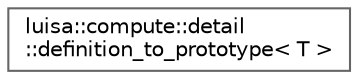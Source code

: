 digraph "类继承关系图"
{
 // LATEX_PDF_SIZE
  bgcolor="transparent";
  edge [fontname=Helvetica,fontsize=10,labelfontname=Helvetica,labelfontsize=10];
  node [fontname=Helvetica,fontsize=10,shape=box,height=0.2,width=0.4];
  rankdir="LR";
  Node0 [id="Node000000",label="luisa::compute::detail\l::definition_to_prototype\< T \>",height=0.2,width=0.4,color="grey40", fillcolor="white", style="filled",URL="$structluisa_1_1compute_1_1detail_1_1definition__to__prototype.html",tooltip=" "];
}
